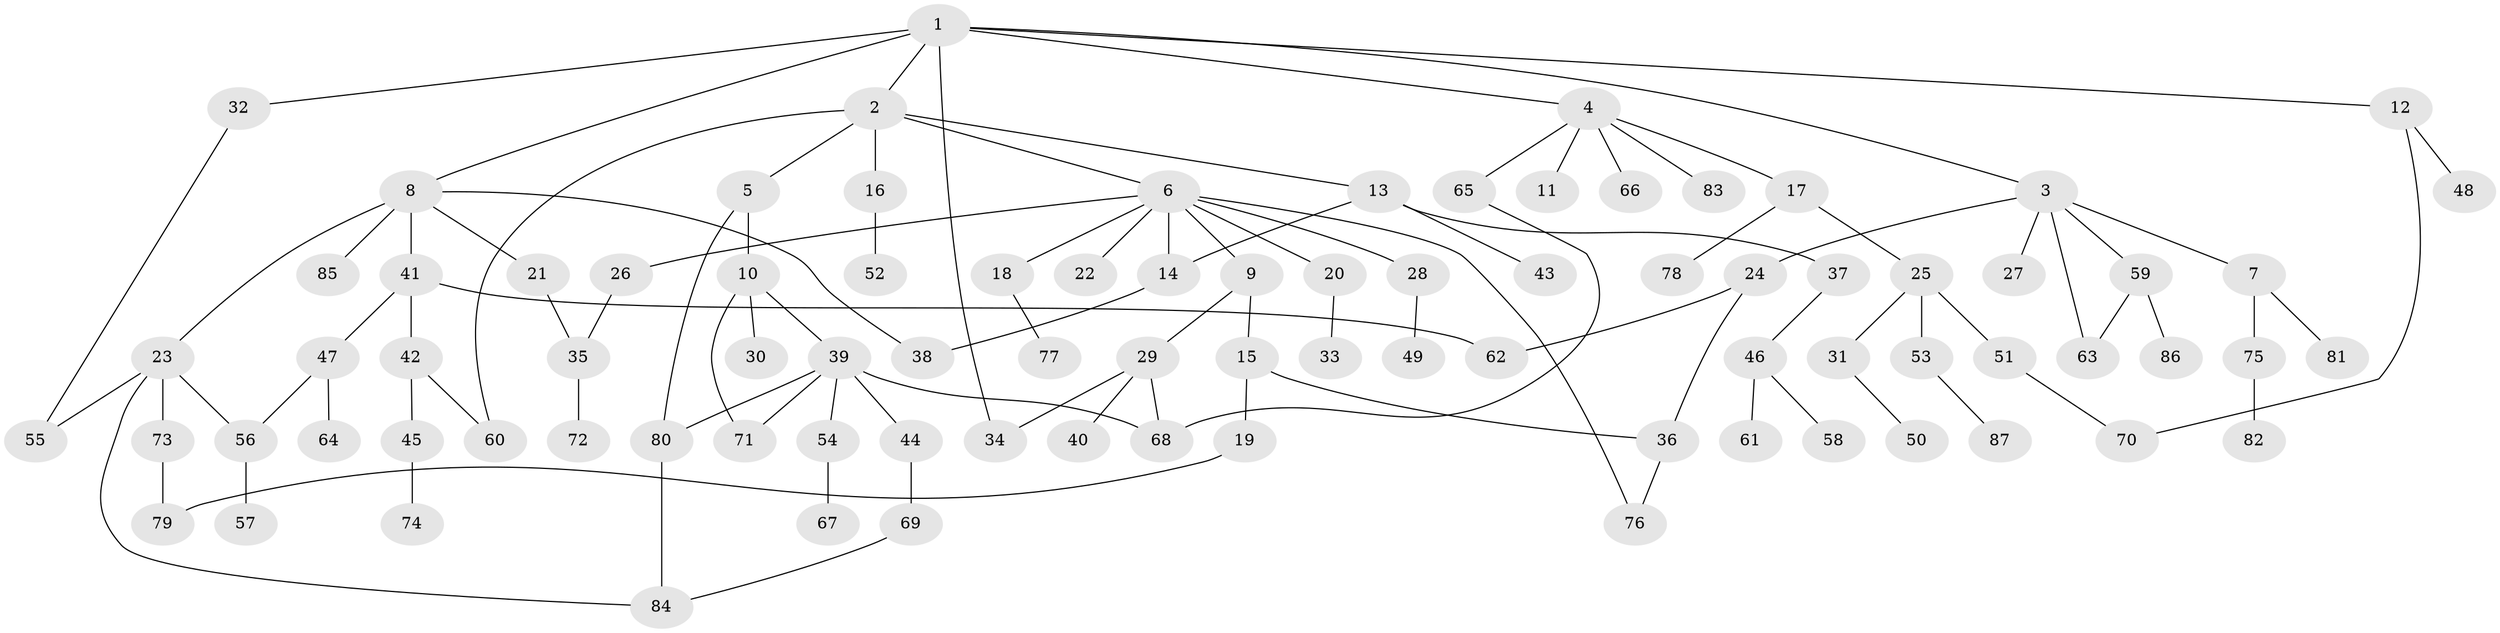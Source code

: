 // coarse degree distribution, {8: 0.03636363636363636, 5: 0.10909090909090909, 4: 0.03636363636363636, 9: 0.01818181818181818, 2: 0.2727272727272727, 3: 0.2, 1: 0.32727272727272727}
// Generated by graph-tools (version 1.1) at 2025/23/03/03/25 07:23:33]
// undirected, 87 vertices, 105 edges
graph export_dot {
graph [start="1"]
  node [color=gray90,style=filled];
  1;
  2;
  3;
  4;
  5;
  6;
  7;
  8;
  9;
  10;
  11;
  12;
  13;
  14;
  15;
  16;
  17;
  18;
  19;
  20;
  21;
  22;
  23;
  24;
  25;
  26;
  27;
  28;
  29;
  30;
  31;
  32;
  33;
  34;
  35;
  36;
  37;
  38;
  39;
  40;
  41;
  42;
  43;
  44;
  45;
  46;
  47;
  48;
  49;
  50;
  51;
  52;
  53;
  54;
  55;
  56;
  57;
  58;
  59;
  60;
  61;
  62;
  63;
  64;
  65;
  66;
  67;
  68;
  69;
  70;
  71;
  72;
  73;
  74;
  75;
  76;
  77;
  78;
  79;
  80;
  81;
  82;
  83;
  84;
  85;
  86;
  87;
  1 -- 2;
  1 -- 3;
  1 -- 4;
  1 -- 8;
  1 -- 12;
  1 -- 32;
  1 -- 34;
  2 -- 5;
  2 -- 6;
  2 -- 13;
  2 -- 16;
  2 -- 60;
  3 -- 7;
  3 -- 24;
  3 -- 27;
  3 -- 59;
  3 -- 63;
  4 -- 11;
  4 -- 17;
  4 -- 65;
  4 -- 66;
  4 -- 83;
  5 -- 10;
  5 -- 80;
  6 -- 9;
  6 -- 18;
  6 -- 20;
  6 -- 22;
  6 -- 26;
  6 -- 28;
  6 -- 76;
  6 -- 14;
  7 -- 75;
  7 -- 81;
  8 -- 21;
  8 -- 23;
  8 -- 38;
  8 -- 41;
  8 -- 85;
  9 -- 15;
  9 -- 29;
  10 -- 30;
  10 -- 39;
  10 -- 71;
  12 -- 48;
  12 -- 70;
  13 -- 14;
  13 -- 37;
  13 -- 43;
  14 -- 38;
  15 -- 19;
  15 -- 36;
  16 -- 52;
  17 -- 25;
  17 -- 78;
  18 -- 77;
  19 -- 79;
  20 -- 33;
  21 -- 35;
  23 -- 55;
  23 -- 56;
  23 -- 73;
  23 -- 84;
  24 -- 62;
  24 -- 36;
  25 -- 31;
  25 -- 51;
  25 -- 53;
  26 -- 35;
  28 -- 49;
  29 -- 40;
  29 -- 68;
  29 -- 34;
  31 -- 50;
  32 -- 55;
  35 -- 72;
  36 -- 76;
  37 -- 46;
  39 -- 44;
  39 -- 54;
  39 -- 68;
  39 -- 71;
  39 -- 80;
  41 -- 42;
  41 -- 47;
  41 -- 62;
  42 -- 45;
  42 -- 60;
  44 -- 69;
  45 -- 74;
  46 -- 58;
  46 -- 61;
  47 -- 64;
  47 -- 56;
  51 -- 70;
  53 -- 87;
  54 -- 67;
  56 -- 57;
  59 -- 86;
  59 -- 63;
  65 -- 68;
  69 -- 84;
  73 -- 79;
  75 -- 82;
  80 -- 84;
}
